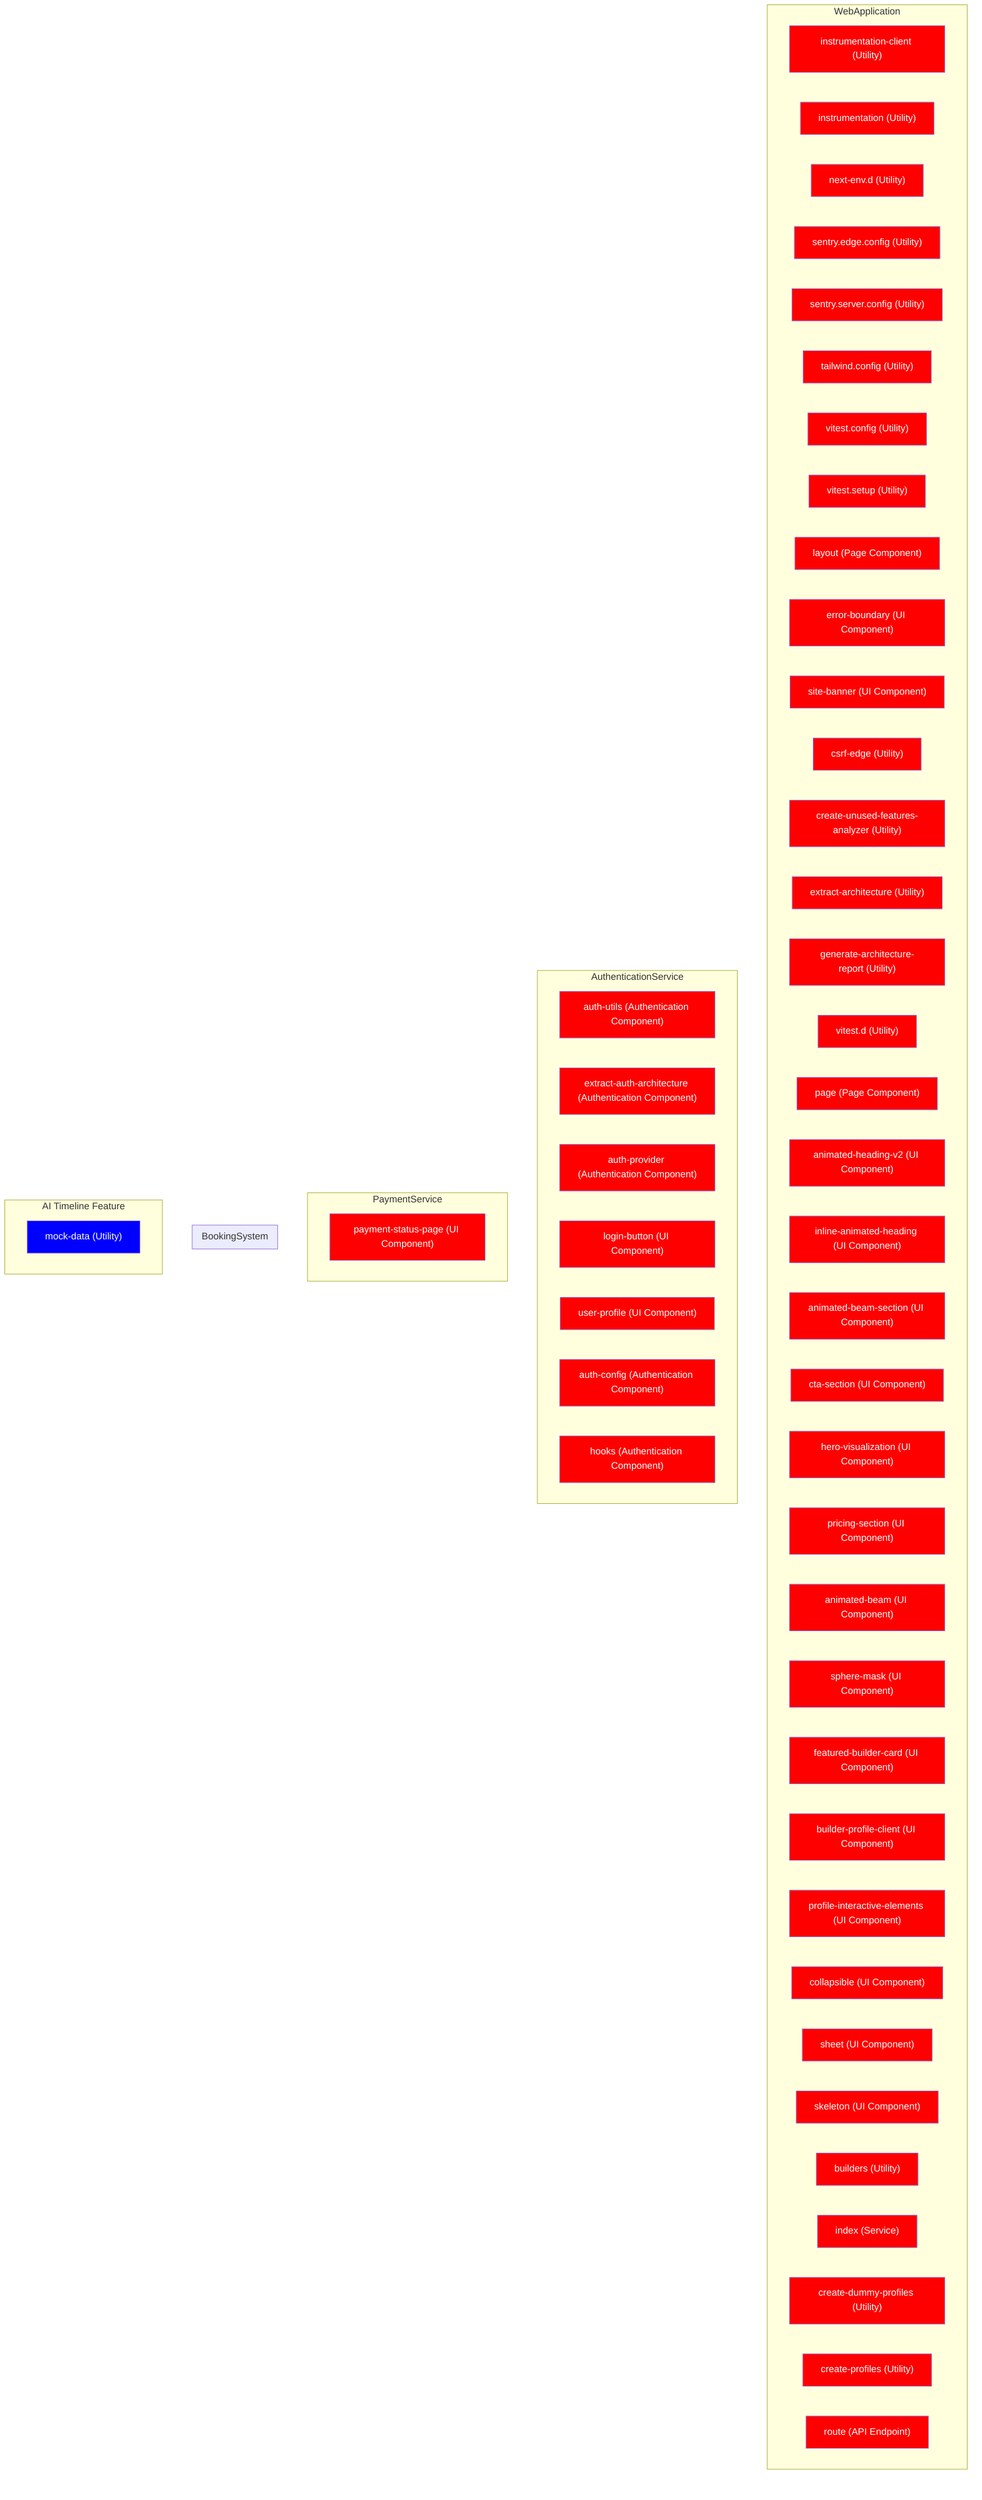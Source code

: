 graph TD
    subgraph WebApplication
        instrumentation_client["instrumentation-client (Utility)"]:::unused
        instrumentation["instrumentation (Utility)"]:::unused
        next_env_d["next-env.d (Utility)"]:::unused
        sentry_edge_config["sentry.edge.config (Utility)"]:::unused
        sentry_server_config["sentry.server.config (Utility)"]:::unused
        tailwind_config["tailwind.config (Utility)"]:::unused
        vitest_config["vitest.config (Utility)"]:::unused
        vitest_setup["vitest.setup (Utility)"]:::unused
        layout["layout (Page Component)"]:::unused
        error_boundary["error-boundary (UI Component)"]:::unused
        site_banner["site-banner (UI Component)"]:::unused
        csrf_edge["csrf-edge (Utility)"]:::unused
        create_unused_features_analyzer["create-unused-features-analyzer (Utility)"]:::unused
        extract_architecture["extract-architecture (Utility)"]:::unused
        generate_architecture_report["generate-architecture-report (Utility)"]:::unused
        vitest_d["vitest.d (Utility)"]:::unused
        layout["layout (Page Component)"]:::unused
        page["page (Page Component)"]:::unused
        layout["layout (Page Component)"]:::unused
        page["page (Page Component)"]:::unused
        layout["layout (Page Component)"]:::unused
        page["page (Page Component)"]:::unused
        layout["layout (Page Component)"]:::unused
        page["page (Page Component)"]:::unused
        page["page (Page Component)"]:::unused
        page["page (Page Component)"]:::unused
        animated_heading_v2["animated-heading-v2 (UI Component)"]:::unused
        inline_animated_heading["inline-animated-heading (UI Component)"]:::unused
        animated_beam_section["animated-beam-section (UI Component)"]:::unused
        cta_section["cta-section (UI Component)"]:::unused
        hero_visualization["hero-visualization (UI Component)"]:::unused
        pricing_section["pricing-section (UI Component)"]:::unused
        animated_beam["animated-beam (UI Component)"]:::unused
        sphere_mask["sphere-mask (UI Component)"]:::unused
        featured_builder_card["featured-builder-card (UI Component)"]:::unused
        builder_profile_client["builder-profile-client (UI Component)"]:::unused
        profile_interactive_elements["profile-interactive-elements (UI Component)"]:::unused
        collapsible["collapsible (UI Component)"]:::unused
        sheet["sheet (UI Component)"]:::unused
        skeleton["skeleton (UI Component)"]:::unused
        builders["builders (Utility)"]:::unused
        index["index (Utility)"]:::unused
        builders["builders (Utility)"]:::unused
        create_dummy_profiles["create-dummy-profiles (Utility)"]:::unused
        create_profiles["create-profiles (Utility)"]:::unused
        page["page (Page Component)"]:::unused
        page["page (Page Component)"]:::unused
        page["page (Page Component)"]:::unused
        page["page (Page Component)"]:::unused
        page["page (Page Component)"]:::unused
        page["page (Page Component)"]:::unused
        page["page (Page Component)"]:::unused
        page["page (Page Component)"]:::unused
        page["page (Page Component)"]:::unused
        page["page (Page Component)"]:::unused
        page["page (Page Component)"]:::unused
        page["page (Page Component)"]:::unused
        page["page (Page Component)"]:::unused
        page["page (Page Component)"]:::unused
        layout["layout (Page Component)"]:::unused
        page["page (Page Component)"]:::unused
        page["page (Page Component)"]:::unused
        layout["layout (Page Component)"]:::unused
        page["page (Page Component)"]:::unused
        page["page (Page Component)"]:::unused
        layout["layout (Page Component)"]:::unused
        page["page (Page Component)"]:::unused
        layout["layout (Page Component)"]:::unused
        page["page (Page Component)"]:::unused
        page["page (Page Component)"]:::unused
        page["page (Page Component)"]:::unused
        page["page (Page Component)"]:::unused
        page["page (Page Component)"]:::unused
        route["route (API Endpoint)"]:::unused
        route["route (API Endpoint)"]:::unused
        page["page (Page Component)"]:::unused
        page["page (Page Component)"]:::unused
        page["page (Page Component)"]:::unused
        page["page (Page Component)"]:::unused
        page["page (Page Component)"]:::unused
        page["page (Page Component)"]:::unused
        page["page (Page Component)"]:::unused
        page["page (Page Component)"]:::unused
        page["page (Page Component)"]:::unused
        page["page (Page Component)"]:::unused
        route["route (API Endpoint)"]:::unused
        route["route (API Endpoint)"]:::unused
        route["route (API Endpoint)"]:::unused
        route["route (API Endpoint)"]:::unused
        route["route (API Endpoint)"]:::unused
        route["route (API Endpoint)"]:::unused
        route["route (API Endpoint)"]:::unused
        route["route (API Endpoint)"]:::unused
        route["route (API Endpoint)"]:::unused
        route["route (API Endpoint)"]:::unused
        route["route (API Endpoint)"]:::unused
        route["route (API Endpoint)"]:::unused
        route["route (API Endpoint)"]:::unused
        route["route (API Endpoint)"]:::unused
        route["route (API Endpoint)"]:::unused
        route["route (API Endpoint)"]:::unused
        route["route (API Endpoint)"]:::unused
        route["route (API Endpoint)"]:::unused
        page["page (Page Component)"]:::unused
        route["route (API Endpoint)"]:::unused
        route["route (API Endpoint)"]:::unused
        route["route (API Endpoint)"]:::unused
        route["route (API Endpoint)"]:::unused
        route["route (API Endpoint)"]:::unused
        route["route (API Endpoint)"]:::unused
        route["route (API Endpoint)"]:::unused
        route["route (API Endpoint)"]:::unused
        route["route (API Endpoint)"]:::unused
        route["route (API Endpoint)"]:::unused
    end

    subgraph AuthenticationService
        auth_utils["auth-utils (Authentication Component)"]:::unused
        extract_auth_architecture["extract-auth-architecture (Authentication Component)"]:::unused
        auth_provider["auth-provider (Context Provider)"]:::unused
        login_button["login-button (UI Component)"]:::unused
        user_profile["user-profile (UI Component)"]:::unused
        auth_config["auth-config (Authentication Component)"]:::unused
        auth_utils["auth-utils (Authentication Component)"]:::unused
        hooks["hooks (Authentication Component)"]:::unused
        page["page (Page Component)"]:::unused
        auth_provider["auth-provider (Authentication Component)"]:::unused
        route["route (API Endpoint)"]:::unused
    end

    subgraph PaymentService
        payment_status_page["payment-status-page (UI Component)"]:::unused
        index["index (Service)"]:::unused
        page["page (Page Component)"]:::unused
        page["page (Page Component)"]:::unused
        route["route (API Endpoint)"]:::unused
        route["route (API Endpoint)"]:::unused
        route["route (API Endpoint)"]:::unused
    end

    subgraph BookingSystem
        route["route (API Endpoint)"]:::unused
        page["page (Page Component)"]:::unused
        route["route (API Endpoint)"]:::unused
        page["page (Page Component)"]:::unused
    end

    subgraph AITimeline[AI Timeline Feature]
        mock_data["mock-data (Utility)"]:::timeline
        page["page (Page Component)"]:::unused
        page["page (Page Component)"]:::unused
    end

    classDef unused fill:#FF0000,color:white;
    classDef timeline fill:#0000FF,color:white;